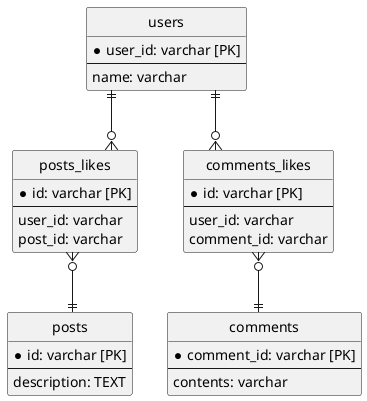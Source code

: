 @startuml quiz2_answer

hide circle

skinparam linetype ortho

entity "users" as users {
  * user_id: varchar [PK]
  ---
  name: varchar
}

entity "posts_likes" as posts_likes {
  * id: varchar [PK]
  ---
  user_id: varchar
  post_id: varchar
}

entity "posts" as posts {
  * id: varchar [PK]
  ---
  description: TEXT
}

entity "comments_likes" as comments_likes {
  * id: varchar [PK]
  ---
  user_id: varchar
  comment_id: varchar
}

entity "comments" as comments {
  * comment_id: varchar [PK]
  ---
  contents: varchar
}

users ||--o{ posts_likes
posts_likes }o--|| posts
users ||--o{ comments_likes
comments_likes }o--|| comments

@enduml